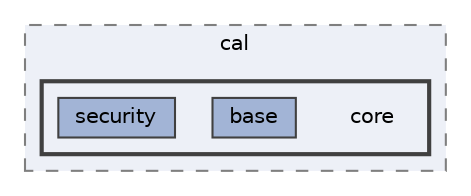 digraph "repository/core/src/test/java/com/sterlite/cal/core"
{
 // LATEX_PDF_SIZE
  bgcolor="transparent";
  edge [fontname=Helvetica,fontsize=10,labelfontname=Helvetica,labelfontsize=10];
  node [fontname=Helvetica,fontsize=10,shape=box,height=0.2,width=0.4];
  compound=true
  subgraph clusterdir_1af25ac91432dd4db69109c93c33bbb5 {
    graph [ bgcolor="#edf0f7", pencolor="grey50", label="cal", fontname=Helvetica,fontsize=10 style="filled,dashed", URL="dir_1af25ac91432dd4db69109c93c33bbb5.html",tooltip=""]
  subgraph clusterdir_a6214b60fe457aae5d07365f30383f3f {
    graph [ bgcolor="#edf0f7", pencolor="grey25", label="", fontname=Helvetica,fontsize=10 style="filled,bold", URL="dir_a6214b60fe457aae5d07365f30383f3f.html",tooltip=""]
    dir_a6214b60fe457aae5d07365f30383f3f [shape=plaintext, label="core"];
  dir_ba0a155aad58e90e93b53d4890d83330 [label="base", fillcolor="#a2b4d6", color="grey25", style="filled", URL="dir_ba0a155aad58e90e93b53d4890d83330.html",tooltip=""];
  dir_2169d386e85a75f18739ac2f5e7b211b [label="security", fillcolor="#a2b4d6", color="grey25", style="filled", URL="dir_2169d386e85a75f18739ac2f5e7b211b.html",tooltip=""];
  }
  }
}
